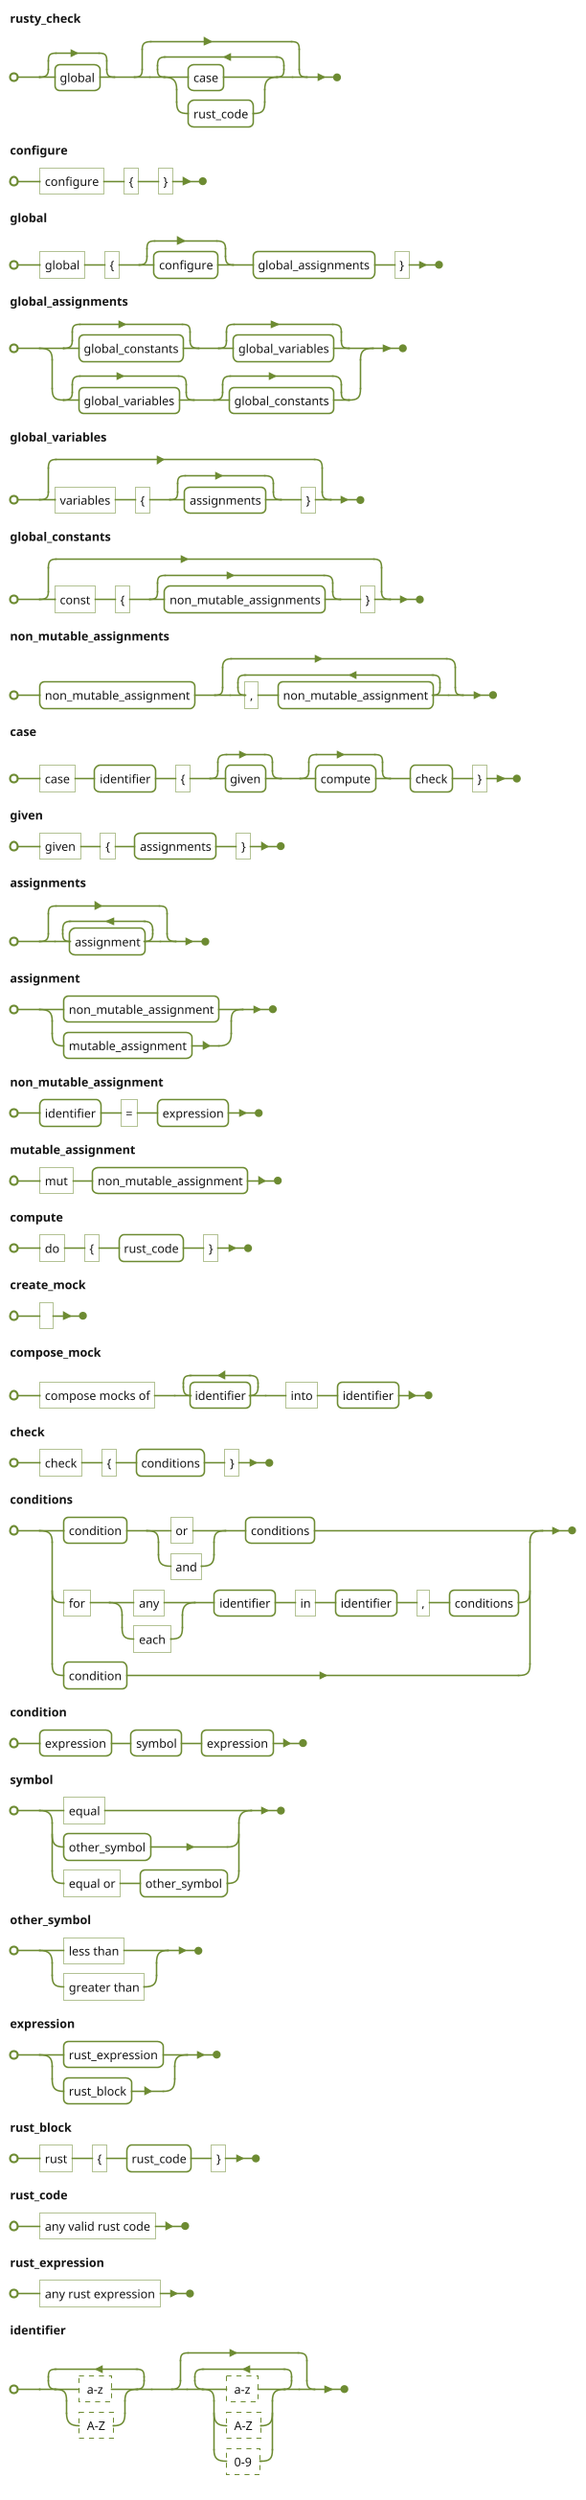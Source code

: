 @startebnf
!theme hacker
skinparam backgroundColor white
rusty_check = [global], {case | rust_code};
configure = "configure","{","}";
global = "global", "{", [configure],  global_assignments ,"}";
global_assignments = [global_constants], [global_variables] | [global_variables], [global_constants];
global_variables = ["variables", "{", [assignments], "}"]; 
global_constants = ["const", "{", [non_mutable_assignments], "}"];
non_mutable_assignments = non_mutable_assignment, {",", non_mutable_assignment};

case = "case", identifier, "{", [given], [compute], check, "}";

given = "given", "{", assignments, "}";
assignments = {assignment};
assignment = non_mutable_assignment 
            | mutable_assignment;
non_mutable_assignment = identifier, "=", expression;
mutable_assignment = "mut", non_mutable_assignment;
compute = "do", "{", rust_code, "}";
create_mock = " ";
compose_mock = "compose mocks of", {identifier}-, "into", identifier;

check = "check", "{", conditions, "}";
conditions = condition, ("or" | "and" ), conditions
             | "for", ("any"|"each"), identifier, "in", identifier, ",", conditions
             | condition;
condition = expression, symbol, expression;
symbol = "equal"
         | other_symbol
         | "equal or", other_symbol;
other_symbol = "less than"
               | "greater than";

expression = rust_expression 
             | rust_block;
rust_block = "rust", "{", rust_code, "}";
rust_code = "any valid rust code";
rust_expression = "any rust expression";
identifier = {? a-z ? | ? A-Z ?}-, {(? a-z ? | ? A-Z ? | ? 0-9 ?)};
@endebnf